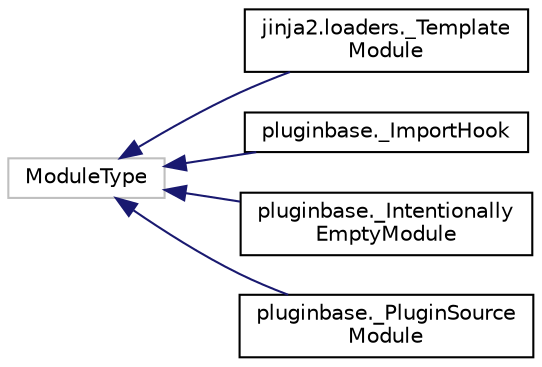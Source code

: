 digraph "Graphical Class Hierarchy"
{
 // LATEX_PDF_SIZE
  edge [fontname="Helvetica",fontsize="10",labelfontname="Helvetica",labelfontsize="10"];
  node [fontname="Helvetica",fontsize="10",shape=record];
  rankdir="LR";
  Node3546 [label="ModuleType",height=0.2,width=0.4,color="grey75", fillcolor="white", style="filled",tooltip=" "];
  Node3546 -> Node0 [dir="back",color="midnightblue",fontsize="10",style="solid",fontname="Helvetica"];
  Node0 [label="jinja2.loaders._Template\lModule",height=0.2,width=0.4,color="black", fillcolor="white", style="filled",URL="$classjinja2_1_1loaders_1_1__TemplateModule.html",tooltip=" "];
  Node3546 -> Node3548 [dir="back",color="midnightblue",fontsize="10",style="solid",fontname="Helvetica"];
  Node3548 [label="pluginbase._ImportHook",height=0.2,width=0.4,color="black", fillcolor="white", style="filled",URL="$classpluginbase_1_1__ImportHook.html",tooltip=" "];
  Node3546 -> Node3549 [dir="back",color="midnightblue",fontsize="10",style="solid",fontname="Helvetica"];
  Node3549 [label="pluginbase._Intentionally\lEmptyModule",height=0.2,width=0.4,color="black", fillcolor="white", style="filled",URL="$classpluginbase_1_1__IntentionallyEmptyModule.html",tooltip=" "];
  Node3546 -> Node3550 [dir="back",color="midnightblue",fontsize="10",style="solid",fontname="Helvetica"];
  Node3550 [label="pluginbase._PluginSource\lModule",height=0.2,width=0.4,color="black", fillcolor="white", style="filled",URL="$classpluginbase_1_1__PluginSourceModule.html",tooltip=" "];
}
